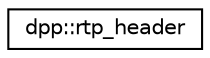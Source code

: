 digraph "Graphical Class Hierarchy"
{
 // INTERACTIVE_SVG=YES
  edge [fontname="Helvetica",fontsize="10",labelfontname="Helvetica",labelfontsize="10"];
  node [fontname="Helvetica",fontsize="10",shape=record];
  rankdir="LR";
  Node1 [label="dpp::rtp_header",height=0.2,width=0.4,color="black", fillcolor="white", style="filled",URL="$structdpp_1_1rtp__header.html",tooltip="Represents an RTP packet. Size should always be exactly 12. "];
}
